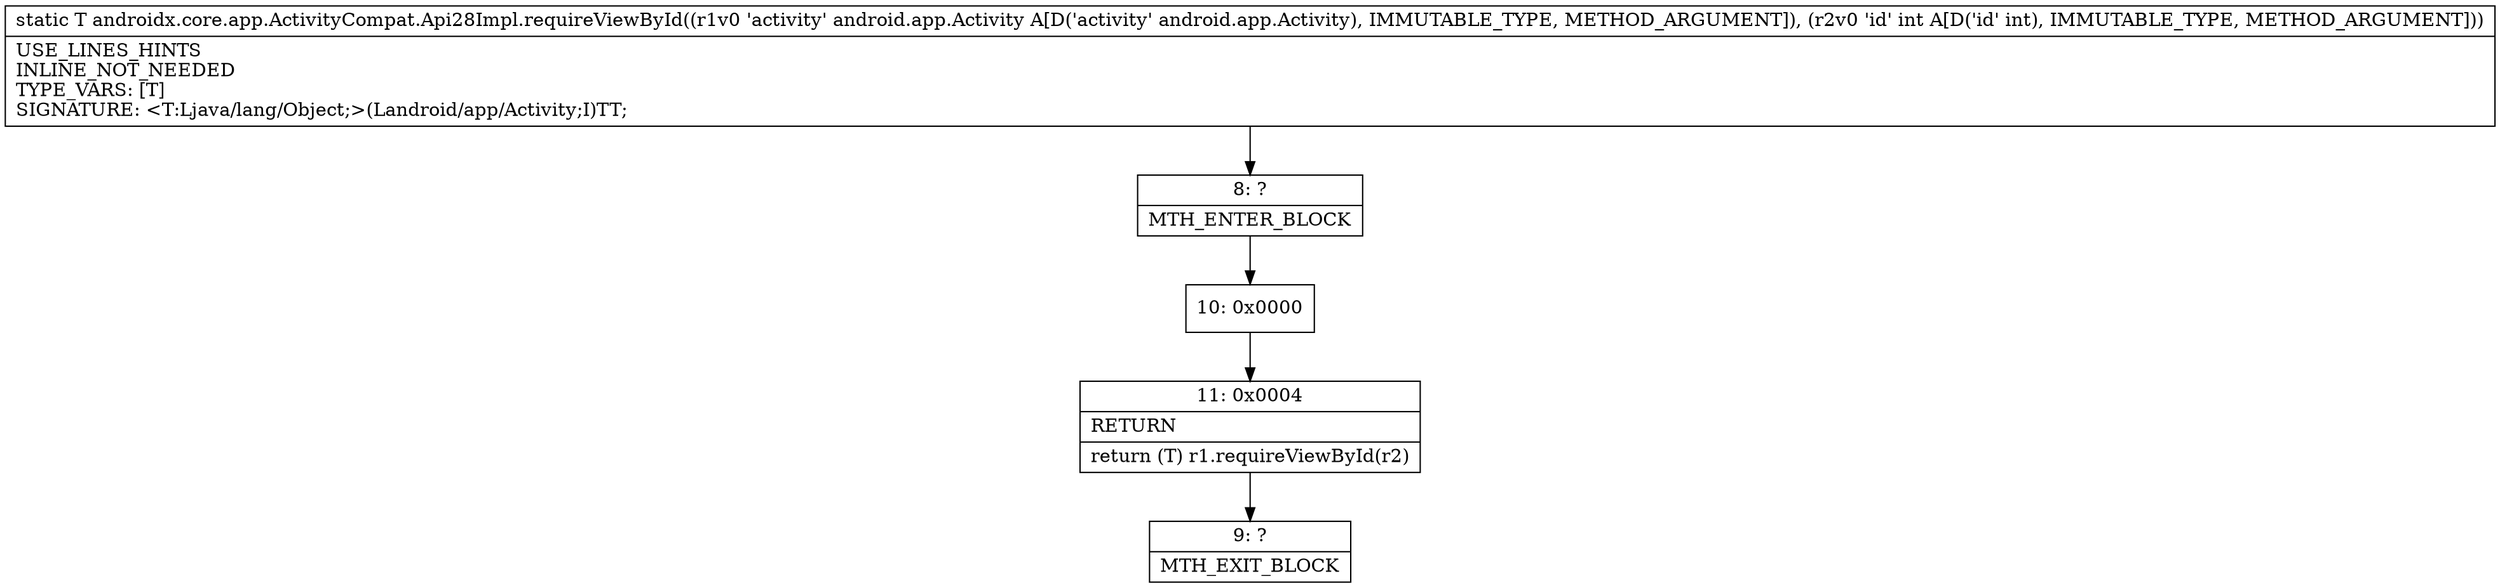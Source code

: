 digraph "CFG forandroidx.core.app.ActivityCompat.Api28Impl.requireViewById(Landroid\/app\/Activity;I)Ljava\/lang\/Object;" {
Node_8 [shape=record,label="{8\:\ ?|MTH_ENTER_BLOCK\l}"];
Node_10 [shape=record,label="{10\:\ 0x0000}"];
Node_11 [shape=record,label="{11\:\ 0x0004|RETURN\l|return (T) r1.requireViewById(r2)\l}"];
Node_9 [shape=record,label="{9\:\ ?|MTH_EXIT_BLOCK\l}"];
MethodNode[shape=record,label="{static T androidx.core.app.ActivityCompat.Api28Impl.requireViewById((r1v0 'activity' android.app.Activity A[D('activity' android.app.Activity), IMMUTABLE_TYPE, METHOD_ARGUMENT]), (r2v0 'id' int A[D('id' int), IMMUTABLE_TYPE, METHOD_ARGUMENT]))  | USE_LINES_HINTS\lINLINE_NOT_NEEDED\lTYPE_VARS: [T]\lSIGNATURE: \<T:Ljava\/lang\/Object;\>(Landroid\/app\/Activity;I)TT;\l}"];
MethodNode -> Node_8;Node_8 -> Node_10;
Node_10 -> Node_11;
Node_11 -> Node_9;
}

